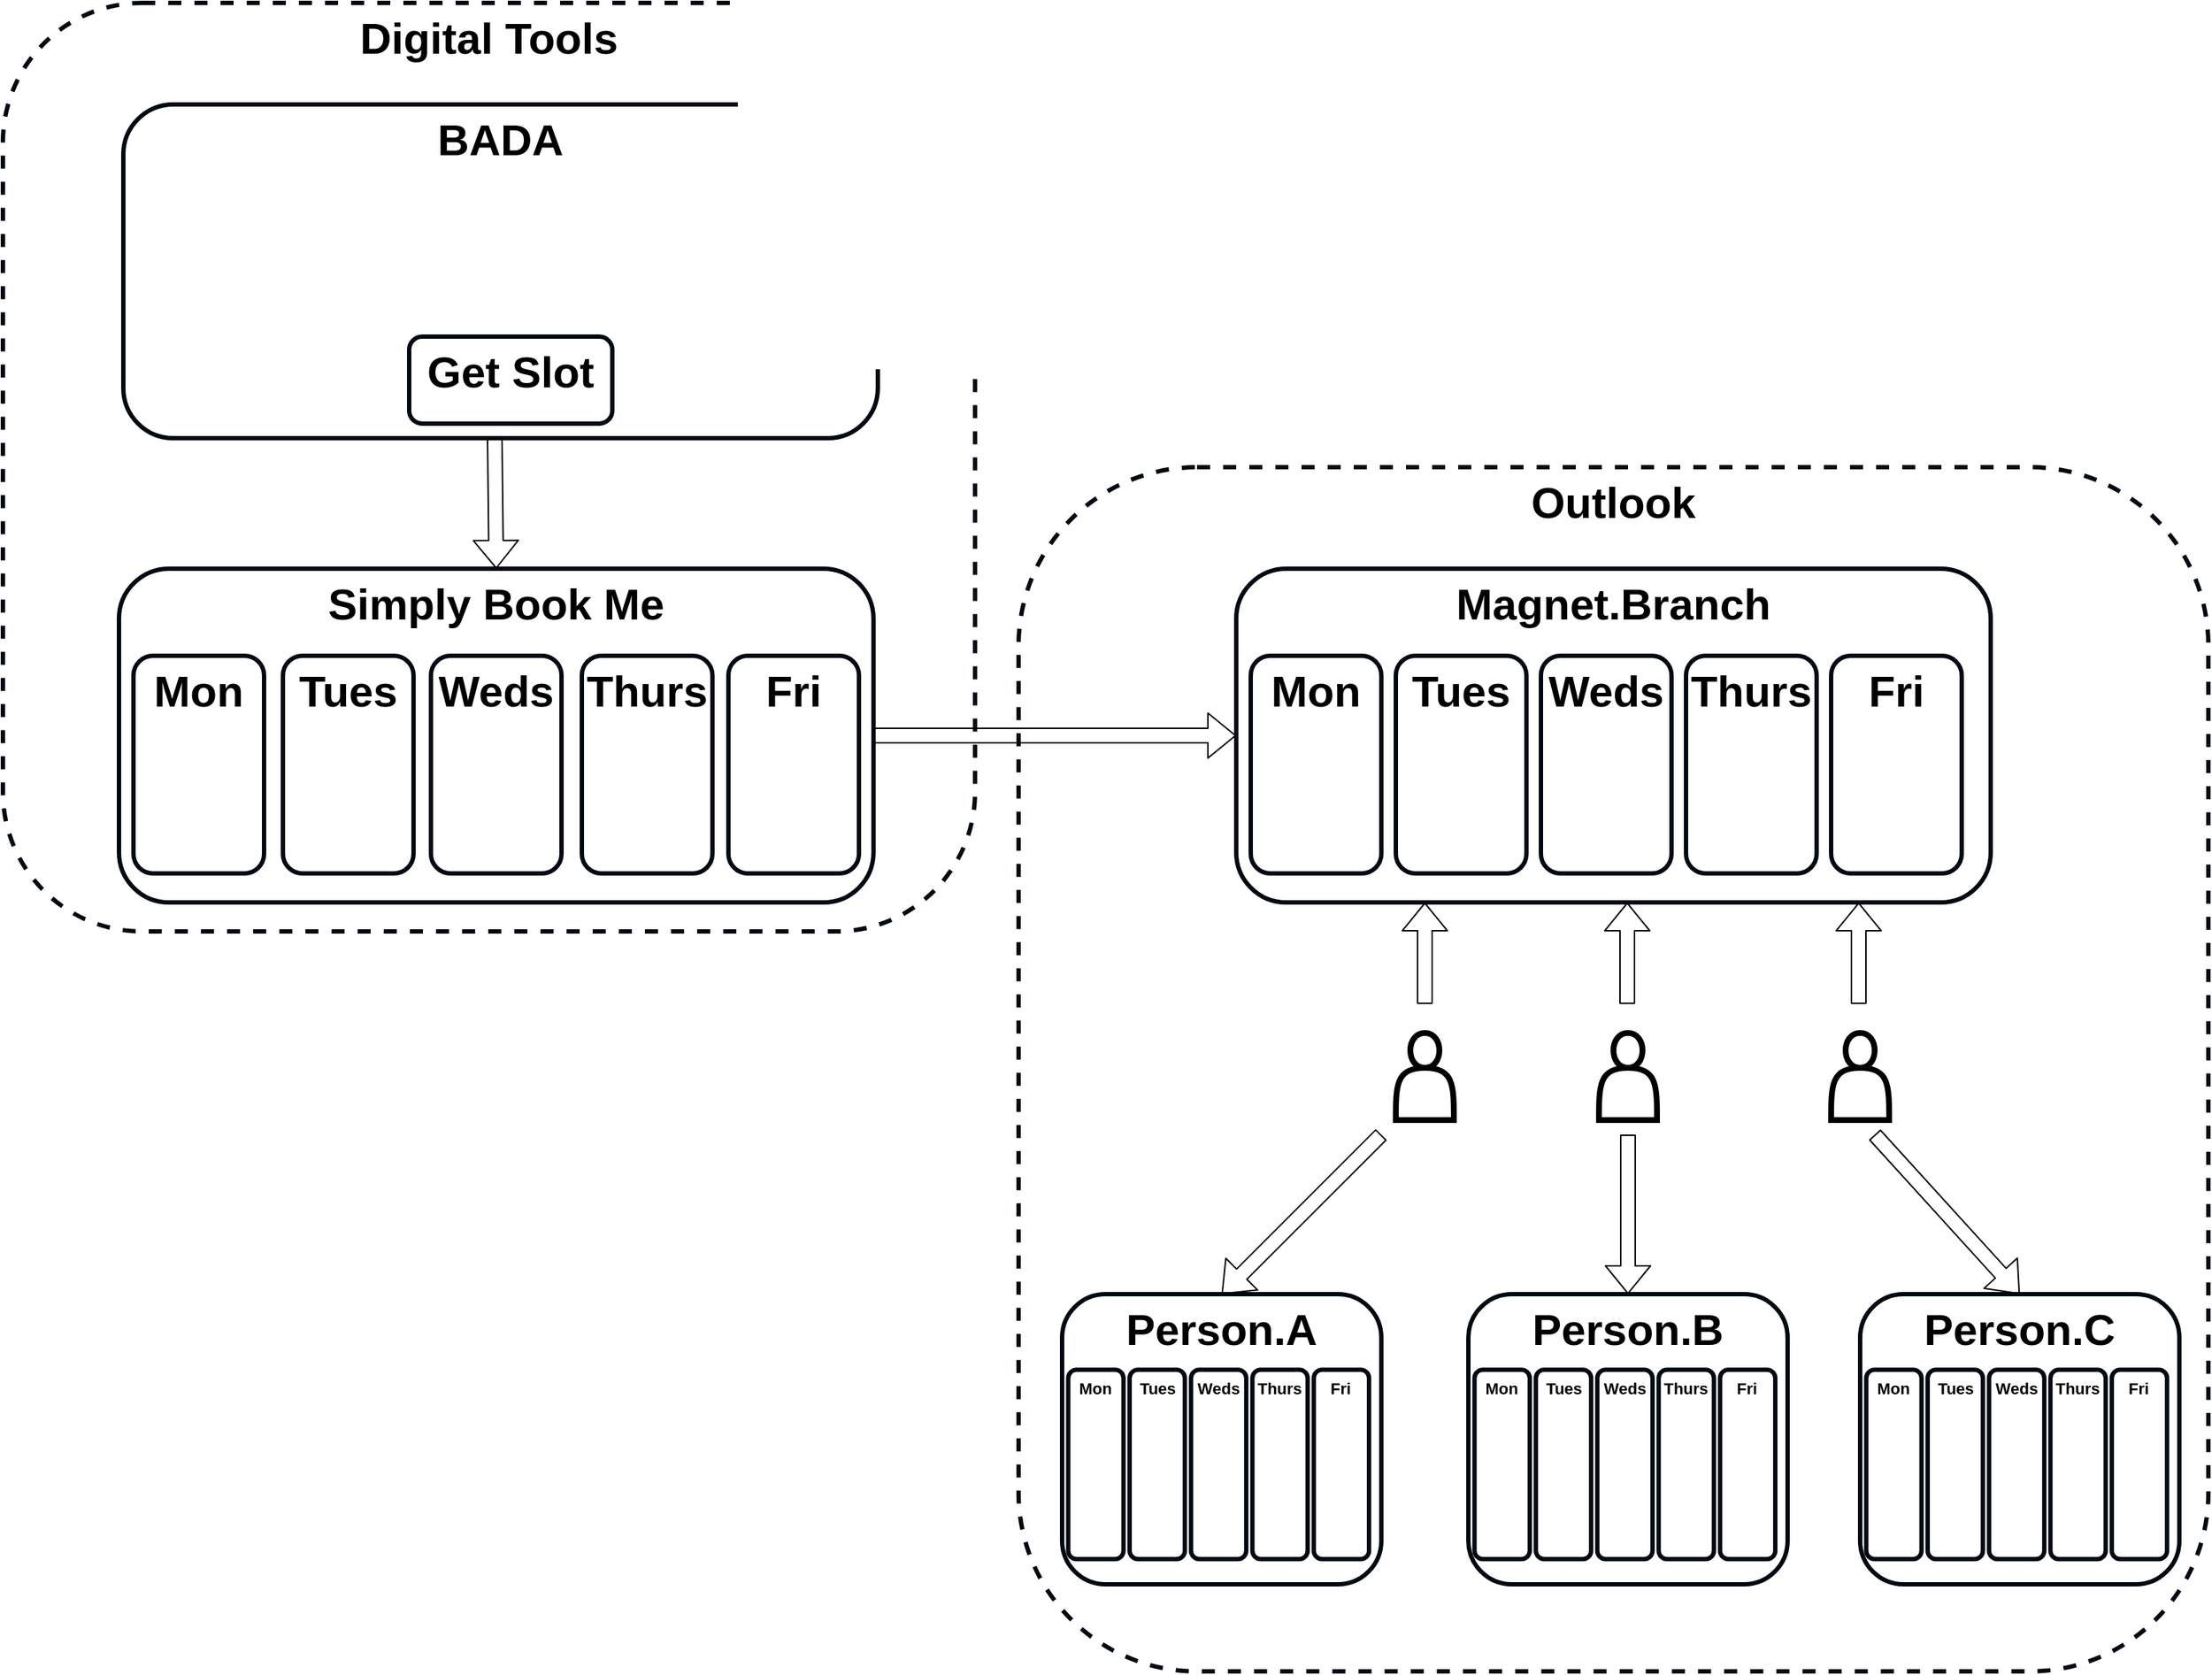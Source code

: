 <mxfile version="13.1.14" type="github" pages="7">
  <diagram id="ZH3xo2nN75ZQSzlnuW62" name="SimplyBookMe">
    <mxGraphModel dx="1992" dy="1706" grid="1" gridSize="10" guides="1" tooltips="1" connect="1" arrows="1" fold="1" page="1" pageScale="1" pageWidth="827" pageHeight="1169" math="0" shadow="0">
      <root>
        <mxCell id="Yqkx4-nVCXs1Iv1xn4TD-0" />
        <mxCell id="Yqkx4-nVCXs1Iv1xn4TD-1" parent="Yqkx4-nVCXs1Iv1xn4TD-0" />
        <mxCell id="BlqB3QtgrvFku6tzY3WW-1" value="&lt;span style=&quot;font-size: 30px&quot;&gt;&lt;b&gt;Outlook&lt;/b&gt;&lt;/span&gt;" style="rounded=1;whiteSpace=wrap;html=1;verticalAlign=top;strokeWidth=3;strokeColor=#020912;dashed=1;" parent="Yqkx4-nVCXs1Iv1xn4TD-1" vertex="1">
          <mxGeometry x="-120" y="70" width="820" height="830" as="geometry" />
        </mxCell>
        <mxCell id="BlqB3QtgrvFku6tzY3WW-0" value="&lt;span style=&quot;font-size: 30px&quot;&gt;&lt;b&gt;Digital Tools&lt;/b&gt;&lt;/span&gt;" style="rounded=1;whiteSpace=wrap;html=1;verticalAlign=top;strokeWidth=3;strokeColor=#020912;dashed=1;" parent="Yqkx4-nVCXs1Iv1xn4TD-1" vertex="1">
          <mxGeometry x="-820" y="-250" width="670" height="640" as="geometry" />
        </mxCell>
        <mxCell id="csKMzoJPICtVKWmHtALR-6" value="" style="shape=actor;whiteSpace=wrap;html=1;strokeWidth=4;" parent="Yqkx4-nVCXs1Iv1xn4TD-1" vertex="1">
          <mxGeometry x="140" y="460" width="40" height="60" as="geometry" />
        </mxCell>
        <mxCell id="csKMzoJPICtVKWmHtALR-11" value="&lt;span style=&quot;font-size: 30px&quot;&gt;&lt;b&gt;Simply Book Me&lt;/b&gt;&lt;/span&gt;" style="rounded=1;whiteSpace=wrap;html=1;verticalAlign=top;strokeWidth=3;strokeColor=#020912;" parent="Yqkx4-nVCXs1Iv1xn4TD-1" vertex="1">
          <mxGeometry x="-740" y="140" width="520" height="230" as="geometry" />
        </mxCell>
        <mxCell id="csKMzoJPICtVKWmHtALR-13" value="&lt;span style=&quot;font-size: 30px&quot;&gt;&lt;b&gt;Mon&lt;/b&gt;&lt;/span&gt;" style="rounded=1;whiteSpace=wrap;html=1;verticalAlign=top;strokeWidth=3;strokeColor=#020912;" parent="Yqkx4-nVCXs1Iv1xn4TD-1" vertex="1">
          <mxGeometry x="-730" y="200" width="90" height="150" as="geometry" />
        </mxCell>
        <mxCell id="csKMzoJPICtVKWmHtALR-14" value="&lt;span style=&quot;font-size: 30px&quot;&gt;&lt;b&gt;Tues&lt;/b&gt;&lt;/span&gt;" style="rounded=1;whiteSpace=wrap;html=1;verticalAlign=top;strokeWidth=3;strokeColor=#020912;" parent="Yqkx4-nVCXs1Iv1xn4TD-1" vertex="1">
          <mxGeometry x="-627" y="200" width="90" height="150" as="geometry" />
        </mxCell>
        <mxCell id="csKMzoJPICtVKWmHtALR-15" value="&lt;span style=&quot;font-size: 30px&quot;&gt;&lt;b&gt;Weds&lt;/b&gt;&lt;/span&gt;" style="rounded=1;whiteSpace=wrap;html=1;verticalAlign=top;strokeWidth=3;strokeColor=#020912;" parent="Yqkx4-nVCXs1Iv1xn4TD-1" vertex="1">
          <mxGeometry x="-525" y="200" width="90" height="150" as="geometry" />
        </mxCell>
        <mxCell id="csKMzoJPICtVKWmHtALR-16" value="&lt;span style=&quot;font-size: 30px&quot;&gt;&lt;b&gt;Thurs&lt;/b&gt;&lt;/span&gt;" style="rounded=1;whiteSpace=wrap;html=1;verticalAlign=top;strokeWidth=3;strokeColor=#020912;" parent="Yqkx4-nVCXs1Iv1xn4TD-1" vertex="1">
          <mxGeometry x="-421" y="200" width="90" height="150" as="geometry" />
        </mxCell>
        <mxCell id="csKMzoJPICtVKWmHtALR-17" value="&lt;span style=&quot;font-size: 30px&quot;&gt;&lt;b&gt;Fri&lt;/b&gt;&lt;/span&gt;" style="rounded=1;whiteSpace=wrap;html=1;verticalAlign=top;strokeWidth=3;strokeColor=#020912;" parent="Yqkx4-nVCXs1Iv1xn4TD-1" vertex="1">
          <mxGeometry x="-320" y="200" width="90" height="150" as="geometry" />
        </mxCell>
        <mxCell id="csKMzoJPICtVKWmHtALR-18" value="&lt;span style=&quot;font-size: 30px&quot;&gt;&lt;b&gt;BADA&lt;/b&gt;&lt;/span&gt;" style="rounded=1;whiteSpace=wrap;html=1;verticalAlign=top;strokeWidth=3;strokeColor=#020912;" parent="Yqkx4-nVCXs1Iv1xn4TD-1" vertex="1">
          <mxGeometry x="-737" y="-180" width="520" height="230" as="geometry" />
        </mxCell>
        <mxCell id="csKMzoJPICtVKWmHtALR-19" value="&lt;span style=&quot;font-size: 30px&quot;&gt;&lt;b&gt;Get Slot&lt;/b&gt;&lt;/span&gt;" style="rounded=1;whiteSpace=wrap;html=1;verticalAlign=top;strokeWidth=3;strokeColor=#020912;" parent="Yqkx4-nVCXs1Iv1xn4TD-1" vertex="1">
          <mxGeometry x="-540" y="-20" width="140" height="60" as="geometry" />
        </mxCell>
        <mxCell id="csKMzoJPICtVKWmHtALR-20" value="" style="shape=flexArrow;endArrow=classic;html=1;entryX=0;entryY=0.5;entryDx=0;entryDy=0;exitX=1;exitY=0.5;exitDx=0;exitDy=0;" parent="Yqkx4-nVCXs1Iv1xn4TD-1" source="csKMzoJPICtVKWmHtALR-11" target="csKMzoJPICtVKWmHtALR-0" edge="1">
          <mxGeometry width="50" height="50" relative="1" as="geometry">
            <mxPoint x="-290" y="470" as="sourcePoint" />
            <mxPoint x="-240" y="420" as="targetPoint" />
          </mxGeometry>
        </mxCell>
        <mxCell id="csKMzoJPICtVKWmHtALR-24" value="" style="shape=actor;whiteSpace=wrap;html=1;strokeWidth=4;" parent="Yqkx4-nVCXs1Iv1xn4TD-1" vertex="1">
          <mxGeometry x="280" y="460" width="40" height="60" as="geometry" />
        </mxCell>
        <mxCell id="csKMzoJPICtVKWmHtALR-25" value="" style="shape=actor;whiteSpace=wrap;html=1;strokeWidth=4;" parent="Yqkx4-nVCXs1Iv1xn4TD-1" vertex="1">
          <mxGeometry x="440" y="460" width="40" height="60" as="geometry" />
        </mxCell>
        <mxCell id="csKMzoJPICtVKWmHtALR-26" value="" style="group" parent="Yqkx4-nVCXs1Iv1xn4TD-1" vertex="1" connectable="0">
          <mxGeometry x="30" y="140" width="520" height="230" as="geometry" />
        </mxCell>
        <mxCell id="csKMzoJPICtVKWmHtALR-0" value="&lt;span style=&quot;font-size: 30px&quot;&gt;&lt;b&gt;Magnet.Branch&lt;/b&gt;&lt;/span&gt;" style="rounded=1;whiteSpace=wrap;html=1;verticalAlign=top;strokeWidth=3;strokeColor=#020912;" parent="csKMzoJPICtVKWmHtALR-26" vertex="1">
          <mxGeometry width="520" height="230" as="geometry" />
        </mxCell>
        <mxCell id="csKMzoJPICtVKWmHtALR-1" value="&lt;span style=&quot;font-size: 30px&quot;&gt;&lt;b&gt;Mon&lt;/b&gt;&lt;/span&gt;" style="rounded=1;whiteSpace=wrap;html=1;verticalAlign=top;strokeWidth=3;strokeColor=#020912;" parent="csKMzoJPICtVKWmHtALR-26" vertex="1">
          <mxGeometry x="10" y="60" width="90" height="150" as="geometry" />
        </mxCell>
        <mxCell id="csKMzoJPICtVKWmHtALR-2" value="&lt;span style=&quot;font-size: 30px&quot;&gt;&lt;b&gt;Tues&lt;/b&gt;&lt;/span&gt;" style="rounded=1;whiteSpace=wrap;html=1;verticalAlign=top;strokeWidth=3;strokeColor=#020912;" parent="csKMzoJPICtVKWmHtALR-26" vertex="1">
          <mxGeometry x="110" y="60" width="90" height="150" as="geometry" />
        </mxCell>
        <mxCell id="csKMzoJPICtVKWmHtALR-3" value="&lt;span style=&quot;font-size: 30px&quot;&gt;&lt;b&gt;Weds&lt;/b&gt;&lt;/span&gt;" style="rounded=1;whiteSpace=wrap;html=1;verticalAlign=top;strokeWidth=3;strokeColor=#020912;" parent="csKMzoJPICtVKWmHtALR-26" vertex="1">
          <mxGeometry x="210" y="60" width="90" height="150" as="geometry" />
        </mxCell>
        <mxCell id="csKMzoJPICtVKWmHtALR-4" value="&lt;span style=&quot;font-size: 30px&quot;&gt;&lt;b&gt;Thurs&lt;/b&gt;&lt;/span&gt;" style="rounded=1;whiteSpace=wrap;html=1;verticalAlign=top;strokeWidth=3;strokeColor=#020912;" parent="csKMzoJPICtVKWmHtALR-26" vertex="1">
          <mxGeometry x="310" y="60" width="90" height="150" as="geometry" />
        </mxCell>
        <mxCell id="csKMzoJPICtVKWmHtALR-5" value="&lt;span style=&quot;font-size: 30px&quot;&gt;&lt;b&gt;Fri&lt;/b&gt;&lt;/span&gt;" style="rounded=1;whiteSpace=wrap;html=1;verticalAlign=top;strokeWidth=3;strokeColor=#020912;" parent="csKMzoJPICtVKWmHtALR-26" vertex="1">
          <mxGeometry x="410" y="60" width="90" height="150" as="geometry" />
        </mxCell>
        <mxCell id="csKMzoJPICtVKWmHtALR-29" value="" style="group" parent="Yqkx4-nVCXs1Iv1xn4TD-1" vertex="1" connectable="0">
          <mxGeometry x="-90" y="640" width="220" height="200" as="geometry" />
        </mxCell>
        <mxCell id="csKMzoJPICtVKWmHtALR-30" value="&lt;span style=&quot;font-size: 30px&quot;&gt;&lt;b&gt;Person.A&lt;/b&gt;&lt;/span&gt;" style="rounded=1;whiteSpace=wrap;html=1;verticalAlign=top;strokeWidth=3;strokeColor=#020912;" parent="csKMzoJPICtVKWmHtALR-29" vertex="1">
          <mxGeometry width="220" height="200" as="geometry" />
        </mxCell>
        <mxCell id="csKMzoJPICtVKWmHtALR-31" value="&lt;span style=&quot;font-size: 11px;&quot;&gt;&lt;b style=&quot;font-size: 11px;&quot;&gt;Mon&lt;/b&gt;&lt;/span&gt;" style="rounded=1;whiteSpace=wrap;html=1;verticalAlign=top;strokeWidth=3;strokeColor=#020912;fontSize=11;" parent="csKMzoJPICtVKWmHtALR-29" vertex="1">
          <mxGeometry x="4.231" y="52.174" width="38.077" height="130.435" as="geometry" />
        </mxCell>
        <mxCell id="csKMzoJPICtVKWmHtALR-32" value="&lt;span style=&quot;font-size: 11px;&quot;&gt;&lt;b style=&quot;font-size: 11px;&quot;&gt;Tues&lt;/b&gt;&lt;/span&gt;" style="rounded=1;whiteSpace=wrap;html=1;verticalAlign=top;strokeWidth=3;strokeColor=#020912;fontSize=11;" parent="csKMzoJPICtVKWmHtALR-29" vertex="1">
          <mxGeometry x="46.538" y="52.174" width="38.077" height="130.435" as="geometry" />
        </mxCell>
        <mxCell id="csKMzoJPICtVKWmHtALR-33" value="&lt;span style=&quot;font-size: 11px;&quot;&gt;&lt;b style=&quot;font-size: 11px;&quot;&gt;Weds&lt;/b&gt;&lt;/span&gt;" style="rounded=1;whiteSpace=wrap;html=1;verticalAlign=top;strokeWidth=3;strokeColor=#020912;fontSize=11;" parent="csKMzoJPICtVKWmHtALR-29" vertex="1">
          <mxGeometry x="88.846" y="52.174" width="38.077" height="130.435" as="geometry" />
        </mxCell>
        <mxCell id="csKMzoJPICtVKWmHtALR-34" value="&lt;span style=&quot;font-size: 11px;&quot;&gt;&lt;b style=&quot;font-size: 11px;&quot;&gt;Thurs&lt;/b&gt;&lt;/span&gt;" style="rounded=1;whiteSpace=wrap;html=1;verticalAlign=top;strokeWidth=3;strokeColor=#020912;fontSize=11;" parent="csKMzoJPICtVKWmHtALR-29" vertex="1">
          <mxGeometry x="131.154" y="52.174" width="38.077" height="130.435" as="geometry" />
        </mxCell>
        <mxCell id="csKMzoJPICtVKWmHtALR-35" value="&lt;span style=&quot;font-size: 11px;&quot;&gt;&lt;b style=&quot;font-size: 11px;&quot;&gt;Fri&lt;/b&gt;&lt;/span&gt;" style="rounded=1;whiteSpace=wrap;html=1;verticalAlign=top;strokeWidth=3;strokeColor=#020912;fontSize=11;" parent="csKMzoJPICtVKWmHtALR-29" vertex="1">
          <mxGeometry x="173.462" y="52.174" width="38.077" height="130.435" as="geometry" />
        </mxCell>
        <mxCell id="csKMzoJPICtVKWmHtALR-45" value="" style="group" parent="Yqkx4-nVCXs1Iv1xn4TD-1" vertex="1" connectable="0">
          <mxGeometry x="190" y="640" width="220" height="200" as="geometry" />
        </mxCell>
        <mxCell id="csKMzoJPICtVKWmHtALR-46" value="&lt;span style=&quot;font-size: 30px&quot;&gt;&lt;b&gt;Person.B&lt;/b&gt;&lt;/span&gt;" style="rounded=1;whiteSpace=wrap;html=1;verticalAlign=top;strokeWidth=3;strokeColor=#020912;" parent="csKMzoJPICtVKWmHtALR-45" vertex="1">
          <mxGeometry width="220" height="200" as="geometry" />
        </mxCell>
        <mxCell id="csKMzoJPICtVKWmHtALR-47" value="&lt;span style=&quot;font-size: 11px;&quot;&gt;&lt;b style=&quot;font-size: 11px;&quot;&gt;Mon&lt;/b&gt;&lt;/span&gt;" style="rounded=1;whiteSpace=wrap;html=1;verticalAlign=top;strokeWidth=3;strokeColor=#020912;fontSize=11;" parent="csKMzoJPICtVKWmHtALR-45" vertex="1">
          <mxGeometry x="4.231" y="52.174" width="38.077" height="130.435" as="geometry" />
        </mxCell>
        <mxCell id="csKMzoJPICtVKWmHtALR-48" value="&lt;span style=&quot;font-size: 11px;&quot;&gt;&lt;b style=&quot;font-size: 11px;&quot;&gt;Tues&lt;/b&gt;&lt;/span&gt;" style="rounded=1;whiteSpace=wrap;html=1;verticalAlign=top;strokeWidth=3;strokeColor=#020912;fontSize=11;" parent="csKMzoJPICtVKWmHtALR-45" vertex="1">
          <mxGeometry x="46.538" y="52.174" width="38.077" height="130.435" as="geometry" />
        </mxCell>
        <mxCell id="csKMzoJPICtVKWmHtALR-49" value="&lt;span style=&quot;font-size: 11px;&quot;&gt;&lt;b style=&quot;font-size: 11px;&quot;&gt;Weds&lt;/b&gt;&lt;/span&gt;" style="rounded=1;whiteSpace=wrap;html=1;verticalAlign=top;strokeWidth=3;strokeColor=#020912;fontSize=11;" parent="csKMzoJPICtVKWmHtALR-45" vertex="1">
          <mxGeometry x="88.846" y="52.174" width="38.077" height="130.435" as="geometry" />
        </mxCell>
        <mxCell id="csKMzoJPICtVKWmHtALR-50" value="&lt;span style=&quot;font-size: 11px;&quot;&gt;&lt;b style=&quot;font-size: 11px;&quot;&gt;Thurs&lt;/b&gt;&lt;/span&gt;" style="rounded=1;whiteSpace=wrap;html=1;verticalAlign=top;strokeWidth=3;strokeColor=#020912;fontSize=11;" parent="csKMzoJPICtVKWmHtALR-45" vertex="1">
          <mxGeometry x="131.154" y="52.174" width="38.077" height="130.435" as="geometry" />
        </mxCell>
        <mxCell id="csKMzoJPICtVKWmHtALR-51" value="&lt;span style=&quot;font-size: 11px;&quot;&gt;&lt;b style=&quot;font-size: 11px;&quot;&gt;Fri&lt;/b&gt;&lt;/span&gt;" style="rounded=1;whiteSpace=wrap;html=1;verticalAlign=top;strokeWidth=3;strokeColor=#020912;fontSize=11;" parent="csKMzoJPICtVKWmHtALR-45" vertex="1">
          <mxGeometry x="173.462" y="52.174" width="38.077" height="130.435" as="geometry" />
        </mxCell>
        <mxCell id="csKMzoJPICtVKWmHtALR-52" value="" style="group" parent="Yqkx4-nVCXs1Iv1xn4TD-1" vertex="1" connectable="0">
          <mxGeometry x="460" y="640" width="220" height="200" as="geometry" />
        </mxCell>
        <mxCell id="csKMzoJPICtVKWmHtALR-53" value="&lt;span style=&quot;font-size: 30px&quot;&gt;&lt;b&gt;Person.C&lt;/b&gt;&lt;/span&gt;" style="rounded=1;whiteSpace=wrap;html=1;verticalAlign=top;strokeWidth=3;strokeColor=#020912;" parent="csKMzoJPICtVKWmHtALR-52" vertex="1">
          <mxGeometry width="220" height="200" as="geometry" />
        </mxCell>
        <mxCell id="csKMzoJPICtVKWmHtALR-54" value="&lt;span style=&quot;font-size: 11px;&quot;&gt;&lt;b style=&quot;font-size: 11px;&quot;&gt;Mon&lt;/b&gt;&lt;/span&gt;" style="rounded=1;whiteSpace=wrap;html=1;verticalAlign=top;strokeWidth=3;strokeColor=#020912;fontSize=11;" parent="csKMzoJPICtVKWmHtALR-52" vertex="1">
          <mxGeometry x="4.231" y="52.174" width="38.077" height="130.435" as="geometry" />
        </mxCell>
        <mxCell id="csKMzoJPICtVKWmHtALR-55" value="&lt;span style=&quot;font-size: 11px;&quot;&gt;&lt;b style=&quot;font-size: 11px;&quot;&gt;Tues&lt;/b&gt;&lt;/span&gt;" style="rounded=1;whiteSpace=wrap;html=1;verticalAlign=top;strokeWidth=3;strokeColor=#020912;fontSize=11;" parent="csKMzoJPICtVKWmHtALR-52" vertex="1">
          <mxGeometry x="46.538" y="52.174" width="38.077" height="130.435" as="geometry" />
        </mxCell>
        <mxCell id="csKMzoJPICtVKWmHtALR-56" value="&lt;span style=&quot;font-size: 11px;&quot;&gt;&lt;b style=&quot;font-size: 11px;&quot;&gt;Weds&lt;/b&gt;&lt;/span&gt;" style="rounded=1;whiteSpace=wrap;html=1;verticalAlign=top;strokeWidth=3;strokeColor=#020912;fontSize=11;" parent="csKMzoJPICtVKWmHtALR-52" vertex="1">
          <mxGeometry x="88.846" y="52.174" width="38.077" height="130.435" as="geometry" />
        </mxCell>
        <mxCell id="csKMzoJPICtVKWmHtALR-57" value="&lt;span style=&quot;font-size: 11px;&quot;&gt;&lt;b style=&quot;font-size: 11px;&quot;&gt;Thurs&lt;/b&gt;&lt;/span&gt;" style="rounded=1;whiteSpace=wrap;html=1;verticalAlign=top;strokeWidth=3;strokeColor=#020912;fontSize=11;" parent="csKMzoJPICtVKWmHtALR-52" vertex="1">
          <mxGeometry x="131.154" y="52.174" width="38.077" height="130.435" as="geometry" />
        </mxCell>
        <mxCell id="csKMzoJPICtVKWmHtALR-58" value="&lt;span style=&quot;font-size: 11px;&quot;&gt;&lt;b style=&quot;font-size: 11px;&quot;&gt;Fri&lt;/b&gt;&lt;/span&gt;" style="rounded=1;whiteSpace=wrap;html=1;verticalAlign=top;strokeWidth=3;strokeColor=#020912;fontSize=11;" parent="csKMzoJPICtVKWmHtALR-52" vertex="1">
          <mxGeometry x="173.462" y="52.174" width="38.077" height="130.435" as="geometry" />
        </mxCell>
        <mxCell id="csKMzoJPICtVKWmHtALR-60" value="" style="shape=flexArrow;endArrow=classic;html=1;entryX=0.25;entryY=1;entryDx=0;entryDy=0;" parent="Yqkx4-nVCXs1Iv1xn4TD-1" target="csKMzoJPICtVKWmHtALR-0" edge="1">
          <mxGeometry width="50" height="50" relative="1" as="geometry">
            <mxPoint x="160" y="440" as="sourcePoint" />
            <mxPoint x="210" y="440" as="targetPoint" />
          </mxGeometry>
        </mxCell>
        <mxCell id="csKMzoJPICtVKWmHtALR-61" value="" style="shape=flexArrow;endArrow=classic;html=1;entryX=0.5;entryY=0;entryDx=0;entryDy=0;" parent="Yqkx4-nVCXs1Iv1xn4TD-1" target="csKMzoJPICtVKWmHtALR-30" edge="1">
          <mxGeometry width="50" height="50" relative="1" as="geometry">
            <mxPoint x="130" y="530" as="sourcePoint" />
            <mxPoint x="170" y="380" as="targetPoint" />
          </mxGeometry>
        </mxCell>
        <mxCell id="csKMzoJPICtVKWmHtALR-62" value="" style="shape=flexArrow;endArrow=classic;html=1;entryX=0.25;entryY=1;entryDx=0;entryDy=0;" parent="Yqkx4-nVCXs1Iv1xn4TD-1" edge="1">
          <mxGeometry width="50" height="50" relative="1" as="geometry">
            <mxPoint x="299.5" y="440" as="sourcePoint" />
            <mxPoint x="299.5" y="370" as="targetPoint" />
          </mxGeometry>
        </mxCell>
        <mxCell id="csKMzoJPICtVKWmHtALR-63" value="" style="shape=flexArrow;endArrow=classic;html=1;entryX=0.25;entryY=1;entryDx=0;entryDy=0;" parent="Yqkx4-nVCXs1Iv1xn4TD-1" edge="1">
          <mxGeometry width="50" height="50" relative="1" as="geometry">
            <mxPoint x="459" y="440" as="sourcePoint" />
            <mxPoint x="459" y="370" as="targetPoint" />
          </mxGeometry>
        </mxCell>
        <mxCell id="csKMzoJPICtVKWmHtALR-64" value="" style="shape=flexArrow;endArrow=classic;html=1;entryX=0.5;entryY=0;entryDx=0;entryDy=0;" parent="Yqkx4-nVCXs1Iv1xn4TD-1" target="csKMzoJPICtVKWmHtALR-46" edge="1">
          <mxGeometry width="50" height="50" relative="1" as="geometry">
            <mxPoint x="300" y="530" as="sourcePoint" />
            <mxPoint x="190" y="640" as="targetPoint" />
          </mxGeometry>
        </mxCell>
        <mxCell id="csKMzoJPICtVKWmHtALR-65" value="" style="shape=flexArrow;endArrow=classic;html=1;entryX=0.5;entryY=0;entryDx=0;entryDy=0;" parent="Yqkx4-nVCXs1Iv1xn4TD-1" target="csKMzoJPICtVKWmHtALR-53" edge="1">
          <mxGeometry width="50" height="50" relative="1" as="geometry">
            <mxPoint x="470" y="530" as="sourcePoint" />
            <mxPoint x="30" y="650" as="targetPoint" />
          </mxGeometry>
        </mxCell>
        <mxCell id="csKMzoJPICtVKWmHtALR-66" value="" style="shape=flexArrow;endArrow=classic;html=1;entryX=0.5;entryY=0;entryDx=0;entryDy=0;exitX=1;exitY=0.5;exitDx=0;exitDy=0;" parent="Yqkx4-nVCXs1Iv1xn4TD-1" target="csKMzoJPICtVKWmHtALR-11" edge="1">
          <mxGeometry width="50" height="50" relative="1" as="geometry">
            <mxPoint x="-481" y="50" as="sourcePoint" />
            <mxPoint x="-331" y="50" as="targetPoint" />
          </mxGeometry>
        </mxCell>
      </root>
    </mxGraphModel>
  </diagram>
  <diagram id="tgl-ufddmXvUua-07TuY" name="Qualification Prereqs">
    <mxGraphModel dx="2380" dy="1885" grid="1" gridSize="10" guides="1" tooltips="1" connect="1" arrows="1" fold="1" page="1" pageScale="1" pageWidth="827" pageHeight="1169" math="0" shadow="0">
      <root>
        <mxCell id="7E0LfdopDtFsGleDpF53-0" />
        <mxCell id="7E0LfdopDtFsGleDpF53-1" parent="7E0LfdopDtFsGleDpF53-0" />
        <mxCell id="wJCrAloHIl5VC1hr9Uei-0" value="&lt;span style=&quot;font-size: 30px&quot;&gt;&lt;b&gt;Digital Tools&lt;/b&gt;&lt;/span&gt;" style="rounded=1;whiteSpace=wrap;html=1;verticalAlign=top;strokeWidth=3;strokeColor=#020912;dashed=1;" vertex="1" parent="7E0LfdopDtFsGleDpF53-1">
          <mxGeometry x="-820" y="-250" width="670" height="640" as="geometry" />
        </mxCell>
        <mxCell id="EtZf9xwoQCTQpt7OfbWY-6" style="edgeStyle=orthogonalEdgeStyle;rounded=0;orthogonalLoop=1;jettySize=auto;html=1;exitX=1;exitY=0.5;exitDx=0;exitDy=0;entryX=0;entryY=0.5;entryDx=0;entryDy=0;" edge="1" parent="7E0LfdopDtFsGleDpF53-1" source="EtZf9xwoQCTQpt7OfbWY-0" target="EtZf9xwoQCTQpt7OfbWY-3">
          <mxGeometry relative="1" as="geometry" />
        </mxCell>
        <mxCell id="EtZf9xwoQCTQpt7OfbWY-0" value="&lt;span style=&quot;font-size: 30px&quot;&gt;&lt;b&gt;BADA&lt;/b&gt;&lt;/span&gt;" style="rounded=1;whiteSpace=wrap;html=1;verticalAlign=top;strokeWidth=3;strokeColor=#020912;" vertex="1" parent="7E0LfdopDtFsGleDpF53-1">
          <mxGeometry x="-750" y="-140" width="520" height="230" as="geometry" />
        </mxCell>
        <mxCell id="EtZf9xwoQCTQpt7OfbWY-1" value="&lt;span style=&quot;font-size: 30px&quot;&gt;&lt;b&gt;Nobia IT&lt;/b&gt;&lt;/span&gt;" style="rounded=1;whiteSpace=wrap;html=1;verticalAlign=top;strokeWidth=3;strokeColor=#020912;dashed=1;" vertex="1" parent="7E0LfdopDtFsGleDpF53-1">
          <mxGeometry x="-120" y="-250" width="670" height="640" as="geometry" />
        </mxCell>
        <mxCell id="EtZf9xwoQCTQpt7OfbWY-2" value="&lt;span style=&quot;font-size: 30px&quot;&gt;&lt;b&gt;SAP&lt;/b&gt;&lt;/span&gt;" style="rounded=1;whiteSpace=wrap;html=1;verticalAlign=top;strokeWidth=3;strokeColor=#020912;" vertex="1" parent="7E0LfdopDtFsGleDpF53-1">
          <mxGeometry x="-70" y="-30" width="590" height="270" as="geometry" />
        </mxCell>
        <mxCell id="EtZf9xwoQCTQpt7OfbWY-9" style="edgeStyle=orthogonalEdgeStyle;rounded=0;orthogonalLoop=1;jettySize=auto;html=1;exitX=1;exitY=0.5;exitDx=0;exitDy=0;" edge="1" parent="7E0LfdopDtFsGleDpF53-1" source="EtZf9xwoQCTQpt7OfbWY-3" target="EtZf9xwoQCTQpt7OfbWY-8">
          <mxGeometry relative="1" as="geometry" />
        </mxCell>
        <mxCell id="EtZf9xwoQCTQpt7OfbWY-3" value="&lt;span style=&quot;font-size: 30px&quot;&gt;&lt;b&gt;CRM&lt;/b&gt;&lt;/span&gt;" style="rounded=1;whiteSpace=wrap;html=1;verticalAlign=top;strokeWidth=3;strokeColor=#020912;" vertex="1" parent="7E0LfdopDtFsGleDpF53-1">
          <mxGeometry x="-40" y="50" width="240" height="180" as="geometry" />
        </mxCell>
        <mxCell id="EtZf9xwoQCTQpt7OfbWY-7" style="edgeStyle=orthogonalEdgeStyle;rounded=0;orthogonalLoop=1;jettySize=auto;html=1;exitX=1;exitY=0.5;exitDx=0;exitDy=0;" edge="1" parent="7E0LfdopDtFsGleDpF53-1" source="EtZf9xwoQCTQpt7OfbWY-5">
          <mxGeometry relative="1" as="geometry">
            <mxPoint x="-40" y="140" as="targetPoint" />
          </mxGeometry>
        </mxCell>
        <mxCell id="EtZf9xwoQCTQpt7OfbWY-5" value="&lt;span style=&quot;font-size: 30px&quot;&gt;&lt;b&gt;My Account&lt;/b&gt;&lt;/span&gt;" style="rounded=1;whiteSpace=wrap;html=1;verticalAlign=top;strokeWidth=3;strokeColor=#020912;" vertex="1" parent="7E0LfdopDtFsGleDpF53-1">
          <mxGeometry x="-750" y="120" width="520" height="230" as="geometry" />
        </mxCell>
        <mxCell id="EtZf9xwoQCTQpt7OfbWY-8" value="&lt;span style=&quot;font-size: 30px&quot;&gt;&lt;b&gt;ECC&lt;/b&gt;&lt;/span&gt;" style="rounded=1;whiteSpace=wrap;html=1;verticalAlign=top;strokeWidth=3;strokeColor=#020912;" vertex="1" parent="7E0LfdopDtFsGleDpF53-1">
          <mxGeometry x="250" y="50" width="240" height="180" as="geometry" />
        </mxCell>
      </root>
    </mxGraphModel>
  </diagram>
  <diagram name="Deposit" id="tqHZ63NfJa0HUfwsmvPZ">
    <mxGraphModel dx="3984" dy="2243" grid="1" gridSize="10" guides="1" tooltips="1" connect="1" arrows="1" fold="1" page="1" pageScale="1" pageWidth="827" pageHeight="1169" math="0" shadow="0">
      <root>
        <mxCell id="dtROJ6PfEHi5SpFEpUIc-0" />
        <mxCell id="dtROJ6PfEHi5SpFEpUIc-1" parent="dtROJ6PfEHi5SpFEpUIc-0" />
        <mxCell id="dtROJ6PfEHi5SpFEpUIc-2" value="&lt;span style=&quot;font-size: 30px&quot;&gt;&lt;b&gt;Digital Tools&lt;/b&gt;&lt;/span&gt;" style="rounded=1;whiteSpace=wrap;html=1;verticalAlign=top;strokeWidth=3;strokeColor=#020912;dashed=1;" vertex="1" parent="dtROJ6PfEHi5SpFEpUIc-1">
          <mxGeometry x="-820" y="-250" width="670" height="750" as="geometry" />
        </mxCell>
        <mxCell id="dtROJ6PfEHi5SpFEpUIc-5" value="&lt;span style=&quot;font-size: 30px&quot;&gt;&lt;b&gt;Nobia IT&lt;/b&gt;&lt;/span&gt;" style="rounded=1;whiteSpace=wrap;html=1;verticalAlign=top;strokeWidth=3;strokeColor=#020912;dashed=1;" vertex="1" parent="dtROJ6PfEHi5SpFEpUIc-1">
          <mxGeometry x="-120" y="-250" width="670" height="750" as="geometry" />
        </mxCell>
        <mxCell id="dtROJ6PfEHi5SpFEpUIc-6" value="&lt;span style=&quot;font-size: 30px&quot;&gt;&lt;b&gt;SAP&lt;/b&gt;&lt;/span&gt;" style="rounded=1;whiteSpace=wrap;html=1;verticalAlign=top;strokeWidth=3;strokeColor=#020912;" vertex="1" parent="dtROJ6PfEHi5SpFEpUIc-1">
          <mxGeometry x="-80" y="-10" width="590" height="490" as="geometry" />
        </mxCell>
        <mxCell id="dtROJ6PfEHi5SpFEpUIc-10" value="&lt;span style=&quot;font-size: 30px&quot;&gt;&lt;b&gt;My Account&lt;/b&gt;&lt;/span&gt;" style="rounded=1;whiteSpace=wrap;html=1;verticalAlign=top;strokeWidth=3;strokeColor=#020912;" vertex="1" parent="dtROJ6PfEHi5SpFEpUIc-1">
          <mxGeometry x="-642" y="20" width="300" height="230" as="geometry" />
        </mxCell>
        <mxCell id="XKqIAUKZQ-ubr05Zxqe4-1" style="edgeStyle=orthogonalEdgeStyle;rounded=0;orthogonalLoop=1;jettySize=auto;html=1;exitX=0;exitY=0.5;exitDx=0;exitDy=0;entryX=1.006;entryY=0.396;entryDx=0;entryDy=0;entryPerimeter=0;" edge="1" parent="dtROJ6PfEHi5SpFEpUIc-1" source="dtROJ6PfEHi5SpFEpUIc-11" target="XKqIAUKZQ-ubr05Zxqe4-3">
          <mxGeometry relative="1" as="geometry">
            <mxPoint x="-200" y="140" as="targetPoint" />
          </mxGeometry>
        </mxCell>
        <mxCell id="dtROJ6PfEHi5SpFEpUIc-11" value="&lt;span style=&quot;font-size: 30px&quot;&gt;&lt;b&gt;Quote&lt;/b&gt;&lt;/span&gt;" style="rounded=1;whiteSpace=wrap;html=1;verticalAlign=top;strokeWidth=3;strokeColor=#020912;" vertex="1" parent="dtROJ6PfEHi5SpFEpUIc-1">
          <mxGeometry x="95" y="78" width="240" height="120" as="geometry" />
        </mxCell>
        <mxCell id="XKqIAUKZQ-ubr05Zxqe4-14" style="edgeStyle=orthogonalEdgeStyle;rounded=0;orthogonalLoop=1;jettySize=auto;html=1;exitX=0.5;exitY=1;exitDx=0;exitDy=0;entryX=0;entryY=0.5;entryDx=0;entryDy=0;" edge="1" parent="dtROJ6PfEHi5SpFEpUIc-1" source="XKqIAUKZQ-ubr05Zxqe4-3" target="XKqIAUKZQ-ubr05Zxqe4-13">
          <mxGeometry relative="1" as="geometry" />
        </mxCell>
        <mxCell id="XKqIAUKZQ-ubr05Zxqe4-3" value="&lt;span style=&quot;font-size: 30px&quot;&gt;&lt;b&gt;Deposit&lt;/b&gt;&lt;/span&gt;" style="rounded=1;whiteSpace=wrap;html=1;verticalAlign=top;strokeWidth=3;strokeColor=#020912;" vertex="1" parent="dtROJ6PfEHi5SpFEpUIc-1">
          <mxGeometry x="-612" y="90" width="240" height="120" as="geometry" />
        </mxCell>
        <mxCell id="XKqIAUKZQ-ubr05Zxqe4-4" value="&lt;span style=&quot;font-size: 30px&quot;&gt;&lt;b&gt;Payment Processing&lt;/b&gt;&lt;/span&gt;" style="rounded=1;whiteSpace=wrap;html=1;verticalAlign=top;strokeWidth=3;strokeColor=#020912;dashed=1;" vertex="1" parent="dtROJ6PfEHi5SpFEpUIc-1">
          <mxGeometry x="-1550" y="-230" width="670" height="640" as="geometry" />
        </mxCell>
        <mxCell id="XKqIAUKZQ-ubr05Zxqe4-5" value="&lt;span style=&quot;font-size: 30px&quot;&gt;&lt;b&gt;Adyen&lt;/b&gt;&lt;/span&gt;" style="rounded=1;whiteSpace=wrap;html=1;verticalAlign=top;strokeWidth=3;strokeColor=#020912;" vertex="1" parent="dtROJ6PfEHi5SpFEpUIc-1">
          <mxGeometry x="-1370" y="13" width="300" height="230" as="geometry" />
        </mxCell>
        <mxCell id="XKqIAUKZQ-ubr05Zxqe4-11" style="edgeStyle=orthogonalEdgeStyle;rounded=0;orthogonalLoop=1;jettySize=auto;html=1;exitX=1;exitY=0.5;exitDx=0;exitDy=0;startArrow=classic;startFill=1;" edge="1" parent="dtROJ6PfEHi5SpFEpUIc-1" source="XKqIAUKZQ-ubr05Zxqe4-6" target="XKqIAUKZQ-ubr05Zxqe4-3">
          <mxGeometry relative="1" as="geometry" />
        </mxCell>
        <mxCell id="XKqIAUKZQ-ubr05Zxqe4-6" value="&lt;span style=&quot;font-size: 30px&quot;&gt;&lt;b&gt;Payment Processing&lt;/b&gt;&lt;/span&gt;" style="rounded=1;whiteSpace=wrap;html=1;verticalAlign=top;strokeWidth=3;strokeColor=#020912;" vertex="1" parent="dtROJ6PfEHi5SpFEpUIc-1">
          <mxGeometry x="-1320" y="95" width="210" height="110" as="geometry" />
        </mxCell>
        <mxCell id="XKqIAUKZQ-ubr05Zxqe4-13" value="&lt;span style=&quot;font-size: 30px&quot;&gt;&lt;b&gt;Order&lt;/b&gt;&lt;/span&gt;" style="rounded=1;whiteSpace=wrap;html=1;verticalAlign=top;strokeWidth=3;strokeColor=#020912;" vertex="1" parent="dtROJ6PfEHi5SpFEpUIc-1">
          <mxGeometry x="95" y="280" width="240" height="180" as="geometry" />
        </mxCell>
      </root>
    </mxGraphModel>
  </diagram>
  <diagram name="Balance Payments" id="DXvS9iaQWurIPxyvB2Ge">
    <mxGraphModel dx="3207" dy="1885" grid="1" gridSize="10" guides="1" tooltips="1" connect="1" arrows="1" fold="1" page="1" pageScale="1" pageWidth="827" pageHeight="1169" math="0" shadow="0">
      <root>
        <mxCell id="76OdLoGyzfOQVNqISzzO-0" />
        <mxCell id="76OdLoGyzfOQVNqISzzO-1" parent="76OdLoGyzfOQVNqISzzO-0" />
        <mxCell id="76OdLoGyzfOQVNqISzzO-2" value="&lt;span style=&quot;font-size: 30px&quot;&gt;&lt;b&gt;Digital Tools&lt;/b&gt;&lt;/span&gt;" style="rounded=1;whiteSpace=wrap;html=1;verticalAlign=top;strokeWidth=3;strokeColor=#020912;dashed=1;" vertex="1" parent="76OdLoGyzfOQVNqISzzO-1">
          <mxGeometry x="-820" y="-250" width="670" height="750" as="geometry" />
        </mxCell>
        <mxCell id="76OdLoGyzfOQVNqISzzO-3" value="&lt;span style=&quot;font-size: 30px&quot;&gt;&lt;b&gt;Nobia IT&lt;/b&gt;&lt;/span&gt;" style="rounded=1;whiteSpace=wrap;html=1;verticalAlign=top;strokeWidth=3;strokeColor=#020912;dashed=1;" vertex="1" parent="76OdLoGyzfOQVNqISzzO-1">
          <mxGeometry x="-120" y="-250" width="670" height="750" as="geometry" />
        </mxCell>
        <mxCell id="76OdLoGyzfOQVNqISzzO-4" value="&lt;span style=&quot;font-size: 30px&quot;&gt;&lt;b&gt;SAP&lt;/b&gt;&lt;/span&gt;" style="rounded=1;whiteSpace=wrap;html=1;verticalAlign=top;strokeWidth=3;strokeColor=#020912;" vertex="1" parent="76OdLoGyzfOQVNqISzzO-1">
          <mxGeometry x="-80" y="-10" width="590" height="490" as="geometry" />
        </mxCell>
        <mxCell id="76OdLoGyzfOQVNqISzzO-5" value="&lt;span style=&quot;font-size: 30px&quot;&gt;&lt;b&gt;My Account&lt;/b&gt;&lt;/span&gt;" style="rounded=1;whiteSpace=wrap;html=1;verticalAlign=top;strokeWidth=3;strokeColor=#020912;" vertex="1" parent="76OdLoGyzfOQVNqISzzO-1">
          <mxGeometry x="-636" y="-50" width="300" height="500" as="geometry" />
        </mxCell>
        <mxCell id="76OdLoGyzfOQVNqISzzO-7" value="&lt;span style=&quot;font-size: 30px&quot;&gt;&lt;b&gt;Order&lt;/b&gt;&lt;/span&gt;" style="rounded=1;whiteSpace=wrap;html=1;verticalAlign=top;strokeWidth=3;strokeColor=#020912;" vertex="1" parent="76OdLoGyzfOQVNqISzzO-1">
          <mxGeometry x="95" y="82.5" width="240" height="120" as="geometry" />
        </mxCell>
        <mxCell id="76OdLoGyzfOQVNqISzzO-9" value="&lt;span style=&quot;font-size: 30px&quot;&gt;&lt;b&gt;Balance&lt;/b&gt;&lt;/span&gt;" style="rounded=1;whiteSpace=wrap;html=1;verticalAlign=top;strokeWidth=3;strokeColor=#020912;" vertex="1" parent="76OdLoGyzfOQVNqISzzO-1">
          <mxGeometry x="-606" y="10" width="240" height="420" as="geometry" />
        </mxCell>
        <mxCell id="76OdLoGyzfOQVNqISzzO-10" value="&lt;span style=&quot;font-size: 30px&quot;&gt;&lt;b&gt;Payment Processing&lt;/b&gt;&lt;/span&gt;" style="rounded=1;whiteSpace=wrap;html=1;verticalAlign=top;strokeWidth=3;strokeColor=#020912;dashed=1;" vertex="1" parent="76OdLoGyzfOQVNqISzzO-1">
          <mxGeometry x="-1550" y="-140" width="670" height="360" as="geometry" />
        </mxCell>
        <mxCell id="76OdLoGyzfOQVNqISzzO-11" value="&lt;span style=&quot;font-size: 30px&quot;&gt;&lt;b&gt;Adyen&lt;/b&gt;&lt;/span&gt;" style="rounded=1;whiteSpace=wrap;html=1;verticalAlign=top;strokeWidth=3;strokeColor=#020912;" vertex="1" parent="76OdLoGyzfOQVNqISzzO-1">
          <mxGeometry x="-1365" y="-33" width="300" height="230" as="geometry" />
        </mxCell>
        <mxCell id="76OdLoGyzfOQVNqISzzO-13" value="&lt;span style=&quot;font-size: 30px&quot;&gt;&lt;b&gt;Payment Processing&lt;/b&gt;&lt;/span&gt;" style="rounded=1;whiteSpace=wrap;html=1;verticalAlign=top;strokeWidth=3;strokeColor=#020912;" vertex="1" parent="76OdLoGyzfOQVNqISzzO-1">
          <mxGeometry x="-1320" y="40" width="210" height="110" as="geometry" />
        </mxCell>
        <mxCell id="76OdLoGyzfOQVNqISzzO-14" value="&lt;span style=&quot;font-size: 30px&quot;&gt;&lt;b&gt;Order&lt;/b&gt;&lt;/span&gt;" style="rounded=1;whiteSpace=wrap;html=1;verticalAlign=top;strokeWidth=3;strokeColor=#020912;" vertex="1" parent="76OdLoGyzfOQVNqISzzO-1">
          <mxGeometry x="95" y="280" width="240" height="180" as="geometry" />
        </mxCell>
        <mxCell id="styrulfpsgByUHlcX0ib-0" style="edgeStyle=orthogonalEdgeStyle;rounded=0;orthogonalLoop=1;jettySize=auto;html=1;exitX=0;exitY=0.5;exitDx=0;exitDy=0;startArrow=classic;startFill=1;endArrow=none;endFill=0;entryX=1.025;entryY=0.334;entryDx=0;entryDy=0;entryPerimeter=0;" edge="1" parent="76OdLoGyzfOQVNqISzzO-1" source="76OdLoGyzfOQVNqISzzO-15" target="76OdLoGyzfOQVNqISzzO-9">
          <mxGeometry relative="1" as="geometry" />
        </mxCell>
        <mxCell id="76OdLoGyzfOQVNqISzzO-15" value="" style="shape=image;html=1;verticalAlign=top;verticalLabelPosition=bottom;labelBackgroundColor=#ffffff;imageAspect=0;aspect=fixed;image=https://cdn3.iconfinder.com/data/icons/document-icons-2/30/647702-excel-128.png" vertex="1" parent="76OdLoGyzfOQVNqISzzO-1">
          <mxGeometry x="-60" y="102" width="95" height="95" as="geometry" />
        </mxCell>
        <mxCell id="76OdLoGyzfOQVNqISzzO-16" value="&lt;font style=&quot;font-size: 18px&quot;&gt;D21- Extract&lt;/font&gt;" style="text;html=1;align=center;verticalAlign=middle;resizable=0;points=[];autosize=1;" vertex="1" parent="76OdLoGyzfOQVNqISzzO-1">
          <mxGeometry x="-60" y="210" width="120" height="20" as="geometry" />
        </mxCell>
        <mxCell id="cM3Jb0P8PJR2Y8y2OHaO-0" value="&lt;span style=&quot;font-size: 30px&quot;&gt;&lt;b&gt;Marketing Automation&lt;/b&gt;&lt;/span&gt;" style="rounded=1;whiteSpace=wrap;html=1;verticalAlign=top;strokeWidth=3;strokeColor=#020912;dashed=1;" vertex="1" parent="76OdLoGyzfOQVNqISzzO-1">
          <mxGeometry x="-1550" y="240" width="670" height="190" as="geometry" />
        </mxCell>
        <mxCell id="cM3Jb0P8PJR2Y8y2OHaO-3" style="edgeStyle=orthogonalEdgeStyle;rounded=0;orthogonalLoop=1;jettySize=auto;html=1;exitX=0;exitY=0.5;exitDx=0;exitDy=0;entryX=1;entryY=0.5;entryDx=0;entryDy=0;startArrow=classic;startFill=1;endArrow=none;endFill=0;" edge="1" parent="76OdLoGyzfOQVNqISzzO-1" source="cM3Jb0P8PJR2Y8y2OHaO-1" target="76OdLoGyzfOQVNqISzzO-13">
          <mxGeometry relative="1" as="geometry" />
        </mxCell>
        <mxCell id="cM3Jb0P8PJR2Y8y2OHaO-1" value="&lt;span style=&quot;font-size: 30px&quot;&gt;&lt;b&gt;Pay&lt;/b&gt;&lt;/span&gt;" style="rounded=1;whiteSpace=wrap;html=1;verticalAlign=top;strokeWidth=3;strokeColor=#020912;" vertex="1" parent="76OdLoGyzfOQVNqISzzO-1">
          <mxGeometry x="-554" y="61.5" width="136" height="67" as="geometry" />
        </mxCell>
        <mxCell id="cM3Jb0P8PJR2Y8y2OHaO-2" value="&lt;span style=&quot;font-size: 30px&quot;&gt;&lt;b&gt;View&lt;/b&gt;&lt;/span&gt;" style="rounded=1;whiteSpace=wrap;html=1;verticalAlign=top;strokeWidth=3;strokeColor=#020912;" vertex="1" parent="76OdLoGyzfOQVNqISzzO-1">
          <mxGeometry x="-549" y="336.5" width="136" height="67" as="geometry" />
        </mxCell>
        <mxCell id="Rq0lSXsmIEiqxw_lZwqk-1" style="edgeStyle=orthogonalEdgeStyle;rounded=0;orthogonalLoop=1;jettySize=auto;html=1;exitX=0.5;exitY=1;exitDx=0;exitDy=0;entryX=0;entryY=0.75;entryDx=0;entryDy=0;startArrow=classic;startFill=1;endArrow=none;endFill=0;" edge="1" parent="76OdLoGyzfOQVNqISzzO-1" source="1M5w6WS4M2DRIxewnuAT-0" target="Rq0lSXsmIEiqxw_lZwqk-0">
          <mxGeometry relative="1" as="geometry" />
        </mxCell>
        <mxCell id="1M5w6WS4M2DRIxewnuAT-0" value="&lt;span style=&quot;font-size: 30px&quot;&gt;&lt;b&gt;Marketo&lt;/b&gt;&lt;/span&gt;" style="rounded=1;whiteSpace=wrap;html=1;verticalAlign=top;strokeWidth=3;strokeColor=#020912;" vertex="1" parent="76OdLoGyzfOQVNqISzzO-1">
          <mxGeometry x="-1370" y="300" width="300" height="120" as="geometry" />
        </mxCell>
        <mxCell id="1M5w6WS4M2DRIxewnuAT-1" style="edgeStyle=orthogonalEdgeStyle;rounded=0;orthogonalLoop=1;jettySize=auto;html=1;exitX=-0.02;exitY=0.833;exitDx=0;exitDy=0;entryX=1;entryY=0.5;entryDx=0;entryDy=0;startArrow=classic;startFill=1;endArrow=none;endFill=0;exitPerimeter=0;" edge="1" parent="76OdLoGyzfOQVNqISzzO-1" source="76OdLoGyzfOQVNqISzzO-9" target="1M5w6WS4M2DRIxewnuAT-0">
          <mxGeometry relative="1" as="geometry" />
        </mxCell>
        <mxCell id="Rq0lSXsmIEiqxw_lZwqk-2" style="edgeStyle=orthogonalEdgeStyle;rounded=0;orthogonalLoop=1;jettySize=auto;html=1;exitX=0.5;exitY=0;exitDx=0;exitDy=0;entryX=0.5;entryY=1;entryDx=0;entryDy=0;startArrow=classic;startFill=1;endArrow=none;endFill=0;" edge="1" parent="76OdLoGyzfOQVNqISzzO-1" source="Rq0lSXsmIEiqxw_lZwqk-0" target="76OdLoGyzfOQVNqISzzO-9">
          <mxGeometry relative="1" as="geometry" />
        </mxCell>
        <mxCell id="Rq0lSXsmIEiqxw_lZwqk-0" value="v" style="shape=actor;whiteSpace=wrap;html=1;strokeWidth=4;" vertex="1" parent="76OdLoGyzfOQVNqISzzO-1">
          <mxGeometry x="-556" y="585" width="140" height="160" as="geometry" />
        </mxCell>
      </root>
    </mxGraphModel>
  </diagram>
  <diagram name="RFT" id="hRJpWztVMC_f9sgT7B46">
    <mxGraphModel dx="3984" dy="2243" grid="1" gridSize="10" guides="1" tooltips="1" connect="1" arrows="1" fold="1" page="1" pageScale="1" pageWidth="827" pageHeight="1169" math="0" shadow="0">
      <root>
        <mxCell id="kxkVRLRgQqgKSJ4YkPR9-0" />
        <mxCell id="kxkVRLRgQqgKSJ4YkPR9-1" parent="kxkVRLRgQqgKSJ4YkPR9-0" />
        <mxCell id="kxkVRLRgQqgKSJ4YkPR9-2" value="&lt;span style=&quot;font-size: 30px&quot;&gt;&lt;b&gt;Digital Tools&lt;/b&gt;&lt;/span&gt;" style="rounded=1;whiteSpace=wrap;html=1;verticalAlign=top;strokeWidth=3;strokeColor=#020912;dashed=1;" vertex="1" parent="kxkVRLRgQqgKSJ4YkPR9-1">
          <mxGeometry x="-820" y="-250" width="670" height="910" as="geometry" />
        </mxCell>
        <mxCell id="kxkVRLRgQqgKSJ4YkPR9-3" value="&lt;span style=&quot;font-size: 30px&quot;&gt;&lt;b&gt;Nobia IT&lt;/b&gt;&lt;/span&gt;" style="rounded=1;whiteSpace=wrap;html=1;verticalAlign=top;strokeWidth=3;strokeColor=#020912;dashed=1;" vertex="1" parent="kxkVRLRgQqgKSJ4YkPR9-1">
          <mxGeometry x="140" y="-250" width="670" height="930" as="geometry" />
        </mxCell>
        <mxCell id="yI5eLA2AV8fc_D8kcRQh-10" style="edgeStyle=orthogonalEdgeStyle;rounded=0;orthogonalLoop=1;jettySize=auto;html=1;exitX=0;exitY=0.5;exitDx=0;exitDy=0;startArrow=none;startFill=0;" edge="1" parent="kxkVRLRgQqgKSJ4YkPR9-1" source="kxkVRLRgQqgKSJ4YkPR9-4" target="yI5eLA2AV8fc_D8kcRQh-4">
          <mxGeometry relative="1" as="geometry" />
        </mxCell>
        <mxCell id="kxkVRLRgQqgKSJ4YkPR9-4" value="&lt;span style=&quot;font-size: 30px&quot;&gt;&lt;b&gt;SAP&lt;/b&gt;&lt;/span&gt;" style="rounded=1;whiteSpace=wrap;html=1;verticalAlign=top;strokeWidth=3;strokeColor=#020912;" vertex="1" parent="kxkVRLRgQqgKSJ4YkPR9-1">
          <mxGeometry x="390" y="-7" width="380" height="300" as="geometry" />
        </mxCell>
        <mxCell id="kxkVRLRgQqgKSJ4YkPR9-5" value="&lt;span style=&quot;font-size: 30px&quot;&gt;&lt;b&gt;Sales Tool&lt;/b&gt;&lt;/span&gt;" style="rounded=1;whiteSpace=wrap;html=1;verticalAlign=top;strokeWidth=3;strokeColor=#020912;" vertex="1" parent="kxkVRLRgQqgKSJ4YkPR9-1">
          <mxGeometry x="-642" y="20" width="300" height="230" as="geometry" />
        </mxCell>
        <mxCell id="kxkVRLRgQqgKSJ4YkPR9-9" value="&lt;span style=&quot;font-size: 30px&quot;&gt;&lt;b&gt;RFT Docs&lt;/b&gt;&lt;/span&gt;" style="rounded=1;whiteSpace=wrap;html=1;verticalAlign=top;strokeWidth=3;strokeColor=#020912;" vertex="1" parent="kxkVRLRgQqgKSJ4YkPR9-1">
          <mxGeometry x="-612" y="83" width="240" height="120" as="geometry" />
        </mxCell>
        <mxCell id="kxkVRLRgQqgKSJ4YkPR9-10" value="&lt;span style=&quot;font-size: 30px&quot;&gt;&lt;b&gt;Marketing Automation&lt;/b&gt;&lt;/span&gt;" style="rounded=1;whiteSpace=wrap;html=1;verticalAlign=top;strokeWidth=3;strokeColor=#020912;dashed=1;" vertex="1" parent="kxkVRLRgQqgKSJ4YkPR9-1">
          <mxGeometry x="-1550" y="-230" width="670" height="640" as="geometry" />
        </mxCell>
        <mxCell id="yI5eLA2AV8fc_D8kcRQh-17" style="edgeStyle=orthogonalEdgeStyle;rounded=0;orthogonalLoop=1;jettySize=auto;html=1;exitX=0.25;exitY=1;exitDx=0;exitDy=0;entryX=0;entryY=0.75;entryDx=0;entryDy=0;startArrow=none;startFill=0;" edge="1" parent="kxkVRLRgQqgKSJ4YkPR9-1" source="kxkVRLRgQqgKSJ4YkPR9-11" target="yI5eLA2AV8fc_D8kcRQh-16">
          <mxGeometry relative="1" as="geometry" />
        </mxCell>
        <mxCell id="yI5eLA2AV8fc_D8kcRQh-26" style="edgeStyle=orthogonalEdgeStyle;rounded=0;orthogonalLoop=1;jettySize=auto;html=1;exitX=0.5;exitY=1;exitDx=0;exitDy=0;entryX=0.1;entryY=0.5;entryDx=0;entryDy=0;entryPerimeter=0;startArrow=none;startFill=0;" edge="1" parent="kxkVRLRgQqgKSJ4YkPR9-1" source="kxkVRLRgQqgKSJ4YkPR9-11" target="yI5eLA2AV8fc_D8kcRQh-16">
          <mxGeometry relative="1" as="geometry">
            <Array as="points">
              <mxPoint x="-1140" y="243" />
              <mxPoint x="-1140" y="860" />
            </Array>
          </mxGeometry>
        </mxCell>
        <mxCell id="yI5eLA2AV8fc_D8kcRQh-29" style="edgeStyle=orthogonalEdgeStyle;rounded=0;orthogonalLoop=1;jettySize=auto;html=1;exitX=0.5;exitY=0;exitDx=0;exitDy=0;entryX=0.5;entryY=0;entryDx=0;entryDy=0;startArrow=none;startFill=0;" edge="1" parent="kxkVRLRgQqgKSJ4YkPR9-1" source="kxkVRLRgQqgKSJ4YkPR9-11" target="yI5eLA2AV8fc_D8kcRQh-0">
          <mxGeometry relative="1" as="geometry">
            <Array as="points">
              <mxPoint x="-1130" y="28" />
              <mxPoint x="-1130" y="-80" />
              <mxPoint y="-80" />
            </Array>
          </mxGeometry>
        </mxCell>
        <mxCell id="kxkVRLRgQqgKSJ4YkPR9-11" value="&lt;span style=&quot;font-size: 30px&quot;&gt;&lt;b&gt;Marketo&lt;/b&gt;&lt;/span&gt;" style="rounded=1;whiteSpace=wrap;html=1;verticalAlign=top;strokeWidth=3;strokeColor=#020912;" vertex="1" parent="kxkVRLRgQqgKSJ4YkPR9-1">
          <mxGeometry x="-1370" y="28" width="300" height="230" as="geometry" />
        </mxCell>
        <mxCell id="kxkVRLRgQqgKSJ4YkPR9-12" style="edgeStyle=orthogonalEdgeStyle;rounded=0;orthogonalLoop=1;jettySize=auto;html=1;exitX=1;exitY=0.5;exitDx=0;exitDy=0;startArrow=classic;startFill=1;" edge="1" parent="kxkVRLRgQqgKSJ4YkPR9-1" source="kxkVRLRgQqgKSJ4YkPR9-11" target="kxkVRLRgQqgKSJ4YkPR9-9">
          <mxGeometry relative="1" as="geometry">
            <mxPoint x="-1110" y="150" as="sourcePoint" />
          </mxGeometry>
        </mxCell>
        <mxCell id="yI5eLA2AV8fc_D8kcRQh-13" style="edgeStyle=orthogonalEdgeStyle;rounded=0;orthogonalLoop=1;jettySize=auto;html=1;exitX=0.1;exitY=0.5;exitDx=0;exitDy=0;exitPerimeter=0;entryX=1;entryY=0.5;entryDx=0;entryDy=0;startArrow=none;startFill=0;" edge="1" parent="kxkVRLRgQqgKSJ4YkPR9-1" source="yI5eLA2AV8fc_D8kcRQh-0" target="kxkVRLRgQqgKSJ4YkPR9-9">
          <mxGeometry relative="1" as="geometry" />
        </mxCell>
        <mxCell id="yI5eLA2AV8fc_D8kcRQh-0" value="v" style="shape=actor;whiteSpace=wrap;html=1;strokeWidth=4;" vertex="1" parent="kxkVRLRgQqgKSJ4YkPR9-1">
          <mxGeometry x="-70" y="63" width="140" height="160" as="geometry" />
        </mxCell>
        <mxCell id="yI5eLA2AV8fc_D8kcRQh-12" style="edgeStyle=orthogonalEdgeStyle;rounded=0;orthogonalLoop=1;jettySize=auto;html=1;exitX=0;exitY=0.5;exitDx=0;exitDy=0;entryX=0.9;entryY=0.5;entryDx=0;entryDy=0;entryPerimeter=0;startArrow=none;startFill=0;" edge="1" parent="kxkVRLRgQqgKSJ4YkPR9-1" source="yI5eLA2AV8fc_D8kcRQh-4" target="yI5eLA2AV8fc_D8kcRQh-0">
          <mxGeometry relative="1" as="geometry" />
        </mxCell>
        <mxCell id="yI5eLA2AV8fc_D8kcRQh-4" value="" style="shape=image;html=1;verticalAlign=top;verticalLabelPosition=bottom;labelBackgroundColor=#ffffff;imageAspect=0;aspect=fixed;image=https://cdn3.iconfinder.com/data/icons/brands-applications/512/PDF-128.png" vertex="1" parent="kxkVRLRgQqgKSJ4YkPR9-1">
          <mxGeometry x="200" y="74.63" width="135.37" height="135.37" as="geometry" />
        </mxCell>
        <mxCell id="yI5eLA2AV8fc_D8kcRQh-15" style="edgeStyle=orthogonalEdgeStyle;rounded=0;orthogonalLoop=1;jettySize=auto;html=1;exitX=0;exitY=0.5;exitDx=0;exitDy=0;startArrow=none;startFill=0;" edge="1" parent="kxkVRLRgQqgKSJ4YkPR9-1" source="yI5eLA2AV8fc_D8kcRQh-14" target="yI5eLA2AV8fc_D8kcRQh-4">
          <mxGeometry relative="1" as="geometry" />
        </mxCell>
        <mxCell id="yI5eLA2AV8fc_D8kcRQh-14" value="&lt;span style=&quot;font-size: 30px&quot;&gt;&lt;b&gt;2020&lt;/b&gt;&lt;/span&gt;" style="rounded=1;whiteSpace=wrap;html=1;verticalAlign=top;strokeWidth=3;strokeColor=#020912;" vertex="1" parent="kxkVRLRgQqgKSJ4YkPR9-1">
          <mxGeometry x="390" y="340" width="380" height="300" as="geometry" />
        </mxCell>
        <mxCell id="yI5eLA2AV8fc_D8kcRQh-16" value="v" style="shape=actor;whiteSpace=wrap;html=1;strokeWidth=4;" vertex="1" parent="kxkVRLRgQqgKSJ4YkPR9-1">
          <mxGeometry x="-562" y="780" width="140" height="160" as="geometry" />
        </mxCell>
        <mxCell id="yI5eLA2AV8fc_D8kcRQh-18" value="&lt;span style=&quot;font-size: 30px&quot;&gt;&lt;b&gt;My Account&lt;/b&gt;&lt;/span&gt;" style="rounded=1;whiteSpace=wrap;html=1;verticalAlign=top;strokeWidth=3;strokeColor=#020912;" vertex="1" parent="kxkVRLRgQqgKSJ4YkPR9-1">
          <mxGeometry x="-642" y="270" width="300" height="350" as="geometry" />
        </mxCell>
        <mxCell id="yI5eLA2AV8fc_D8kcRQh-20" value="&lt;span style=&quot;font-size: 30px&quot;&gt;&lt;b&gt;RFT Docs&lt;/b&gt;&lt;/span&gt;" style="rounded=1;whiteSpace=wrap;html=1;verticalAlign=top;strokeWidth=3;strokeColor=#020912;" vertex="1" parent="kxkVRLRgQqgKSJ4YkPR9-1">
          <mxGeometry x="-612" y="340" width="240" height="240" as="geometry" />
        </mxCell>
        <mxCell id="yI5eLA2AV8fc_D8kcRQh-21" value="&lt;span style=&quot;font-size: 30px&quot;&gt;&lt;b&gt;View&lt;/b&gt;&lt;/span&gt;" style="rounded=1;whiteSpace=wrap;html=1;verticalAlign=top;strokeWidth=3;strokeColor=#020912;" vertex="1" parent="kxkVRLRgQqgKSJ4YkPR9-1">
          <mxGeometry x="-600" y="400" width="220" height="70" as="geometry" />
        </mxCell>
        <mxCell id="yI5eLA2AV8fc_D8kcRQh-24" style="edgeStyle=orthogonalEdgeStyle;rounded=0;orthogonalLoop=1;jettySize=auto;html=1;exitX=0.5;exitY=1;exitDx=0;exitDy=0;startArrow=none;startFill=0;" edge="1" parent="kxkVRLRgQqgKSJ4YkPR9-1" source="kxkVRLRgQqgKSJ4YkPR9-9" target="yI5eLA2AV8fc_D8kcRQh-21">
          <mxGeometry relative="1" as="geometry" />
        </mxCell>
        <mxCell id="yI5eLA2AV8fc_D8kcRQh-25" value="&lt;span style=&quot;font-size: 30px&quot;&gt;&lt;b&gt;Approve&lt;/b&gt;&lt;/span&gt;" style="rounded=1;whiteSpace=wrap;html=1;verticalAlign=top;strokeWidth=3;strokeColor=#020912;" vertex="1" parent="kxkVRLRgQqgKSJ4YkPR9-1">
          <mxGeometry x="-600" y="490" width="220" height="70" as="geometry" />
        </mxCell>
        <mxCell id="yI5eLA2AV8fc_D8kcRQh-28" style="edgeStyle=orthogonalEdgeStyle;rounded=0;orthogonalLoop=1;jettySize=auto;html=1;exitX=0.5;exitY=0;exitDx=0;exitDy=0;entryX=0.5;entryY=1;entryDx=0;entryDy=0;startArrow=none;startFill=0;" edge="1" parent="kxkVRLRgQqgKSJ4YkPR9-1" source="yI5eLA2AV8fc_D8kcRQh-16" target="yI5eLA2AV8fc_D8kcRQh-20">
          <mxGeometry relative="1" as="geometry" />
        </mxCell>
      </root>
    </mxGraphModel>
  </diagram>
  <diagram name="Finance" id="7Yy9Kr5L_5Hy43tXN0XP">
    <mxGraphModel dx="3504" dy="2243" grid="1" gridSize="10" guides="1" tooltips="1" connect="1" arrows="1" fold="1" page="1" pageScale="1" pageWidth="827" pageHeight="1169" math="0" shadow="0">
      <root>
        <mxCell id="sIxzeMN_vDv-lDLiye2f-0" />
        <mxCell id="sIxzeMN_vDv-lDLiye2f-1" parent="sIxzeMN_vDv-lDLiye2f-0" />
        <mxCell id="sIxzeMN_vDv-lDLiye2f-2" value="&lt;span style=&quot;font-size: 30px&quot;&gt;&lt;b&gt;Digital Tools&lt;/b&gt;&lt;/span&gt;" style="rounded=1;whiteSpace=wrap;html=1;verticalAlign=top;strokeWidth=3;strokeColor=#020912;dashed=1;" vertex="1" parent="sIxzeMN_vDv-lDLiye2f-1">
          <mxGeometry x="-790" y="-280" width="850" height="780" as="geometry" />
        </mxCell>
        <mxCell id="G2iE2jO0lYNfGYVc0v_1-0" value="&lt;span style=&quot;font-size: 30px&quot;&gt;&lt;b&gt;Website&lt;/b&gt;&lt;/span&gt;" style="rounded=1;whiteSpace=wrap;html=1;verticalAlign=top;strokeWidth=3;strokeColor=#020912;" vertex="1" parent="sIxzeMN_vDv-lDLiye2f-1">
          <mxGeometry x="-722" y="-190" width="732" height="650" as="geometry" />
        </mxCell>
        <mxCell id="sIxzeMN_vDv-lDLiye2f-6" value="&lt;span style=&quot;font-size: 30px&quot;&gt;&lt;b&gt;Apply Now&lt;/b&gt;&lt;/span&gt;" style="rounded=1;whiteSpace=wrap;html=1;verticalAlign=top;strokeWidth=3;strokeColor=#020912;" vertex="1" parent="sIxzeMN_vDv-lDLiye2f-1">
          <mxGeometry x="-506" y="58.0" width="300" height="120" as="geometry" />
        </mxCell>
        <mxCell id="sIxzeMN_vDv-lDLiye2f-8" value="&lt;span style=&quot;font-size: 30px&quot;&gt;&lt;b&gt;Barclays&amp;nbsp;&lt;/b&gt;&lt;/span&gt;" style="rounded=1;whiteSpace=wrap;html=1;verticalAlign=top;strokeWidth=3;strokeColor=#020912;dashed=1;" vertex="1" parent="sIxzeMN_vDv-lDLiye2f-1">
          <mxGeometry x="-1550" y="-230" width="670" height="640" as="geometry" />
        </mxCell>
        <mxCell id="G2iE2jO0lYNfGYVc0v_1-2" style="edgeStyle=orthogonalEdgeStyle;rounded=0;orthogonalLoop=1;jettySize=auto;html=1;exitX=1;exitY=0.75;exitDx=0;exitDy=0;startArrow=none;startFill=0;" edge="1" parent="sIxzeMN_vDv-lDLiye2f-1" source="sIxzeMN_vDv-lDLiye2f-12" target="G2iE2jO0lYNfGYVc0v_1-3">
          <mxGeometry relative="1" as="geometry">
            <mxPoint x="-1020" y="700" as="targetPoint" />
          </mxGeometry>
        </mxCell>
        <mxCell id="sIxzeMN_vDv-lDLiye2f-12" value="&lt;span style=&quot;font-size: 30px&quot;&gt;&lt;b&gt;Application Process&lt;/b&gt;&lt;/span&gt;" style="rounded=1;whiteSpace=wrap;html=1;verticalAlign=top;strokeWidth=3;strokeColor=#020912;" vertex="1" parent="sIxzeMN_vDv-lDLiye2f-1">
          <mxGeometry x="-1370" y="40" width="300" height="310" as="geometry" />
        </mxCell>
        <mxCell id="G2iE2jO0lYNfGYVc0v_1-3" value="&lt;span style=&quot;font-size: 30px&quot;&gt;&lt;b&gt;BADA&lt;/b&gt;&lt;/span&gt;" style="rounded=1;whiteSpace=wrap;html=1;verticalAlign=top;strokeWidth=3;strokeColor=#020912;" vertex="1" parent="sIxzeMN_vDv-lDLiye2f-1">
          <mxGeometry x="-506" y="213" width="300" height="120" as="geometry" />
        </mxCell>
        <mxCell id="G2iE2jO0lYNfGYVc0v_1-5" style="edgeStyle=orthogonalEdgeStyle;rounded=0;orthogonalLoop=1;jettySize=auto;html=1;exitX=0.5;exitY=1;exitDx=0;exitDy=0;entryX=0.5;entryY=0;entryDx=0;entryDy=0;startArrow=none;startFill=0;" edge="1" parent="sIxzeMN_vDv-lDLiye2f-1" source="G2iE2jO0lYNfGYVc0v_1-4" target="sIxzeMN_vDv-lDLiye2f-6">
          <mxGeometry relative="1" as="geometry" />
        </mxCell>
        <mxCell id="G2iE2jO0lYNfGYVc0v_1-4" value="&lt;span style=&quot;font-size: 30px&quot;&gt;&lt;b&gt;Finance Calculator&lt;/b&gt;&lt;/span&gt;" style="rounded=1;whiteSpace=wrap;html=1;verticalAlign=top;strokeWidth=3;strokeColor=#020912;" vertex="1" parent="sIxzeMN_vDv-lDLiye2f-1">
          <mxGeometry x="-700" y="-120" width="300" height="120" as="geometry" />
        </mxCell>
        <mxCell id="G2iE2jO0lYNfGYVc0v_1-1" style="edgeStyle=orthogonalEdgeStyle;rounded=0;orthogonalLoop=1;jettySize=auto;html=1;exitX=0;exitY=0.5;exitDx=0;exitDy=0;entryX=1;entryY=0.25;entryDx=0;entryDy=0;startArrow=none;startFill=0;" edge="1" parent="sIxzeMN_vDv-lDLiye2f-1" source="sIxzeMN_vDv-lDLiye2f-6" target="sIxzeMN_vDv-lDLiye2f-12">
          <mxGeometry relative="1" as="geometry" />
        </mxCell>
        <mxCell id="G2iE2jO0lYNfGYVc0v_1-7" style="edgeStyle=orthogonalEdgeStyle;rounded=0;orthogonalLoop=1;jettySize=auto;html=1;exitX=0.5;exitY=1;exitDx=0;exitDy=0;entryX=0.5;entryY=0;entryDx=0;entryDy=0;startArrow=classic;startFill=1;endArrow=none;endFill=0;" edge="1" parent="sIxzeMN_vDv-lDLiye2f-1" source="G2iE2jO0lYNfGYVc0v_1-6" target="sIxzeMN_vDv-lDLiye2f-6">
          <mxGeometry relative="1" as="geometry" />
        </mxCell>
        <mxCell id="G2iE2jO0lYNfGYVc0v_1-6" value="&lt;span style=&quot;font-size: 30px&quot;&gt;&lt;b&gt;Configurator&lt;/b&gt;&lt;/span&gt;" style="rounded=1;whiteSpace=wrap;html=1;verticalAlign=top;strokeWidth=3;strokeColor=#020912;" vertex="1" parent="sIxzeMN_vDv-lDLiye2f-1">
          <mxGeometry x="-320" y="-120" width="300" height="120" as="geometry" />
        </mxCell>
      </root>
    </mxGraphModel>
  </diagram>
  <diagram id="f_3MgTkI9tnDaAqK62bj" name="Page-6">
    <mxGraphModel dx="925" dy="537" grid="1" gridSize="10" guides="1" tooltips="1" connect="1" arrows="1" fold="1" page="1" pageScale="1" pageWidth="827" pageHeight="1169" math="0" shadow="0">
      <root>
        <mxCell id="-cIcXhJBceWCj69Zdozh-0" />
        <mxCell id="-cIcXhJBceWCj69Zdozh-1" parent="-cIcXhJBceWCj69Zdozh-0" />
      </root>
    </mxGraphModel>
  </diagram>
</mxfile>
